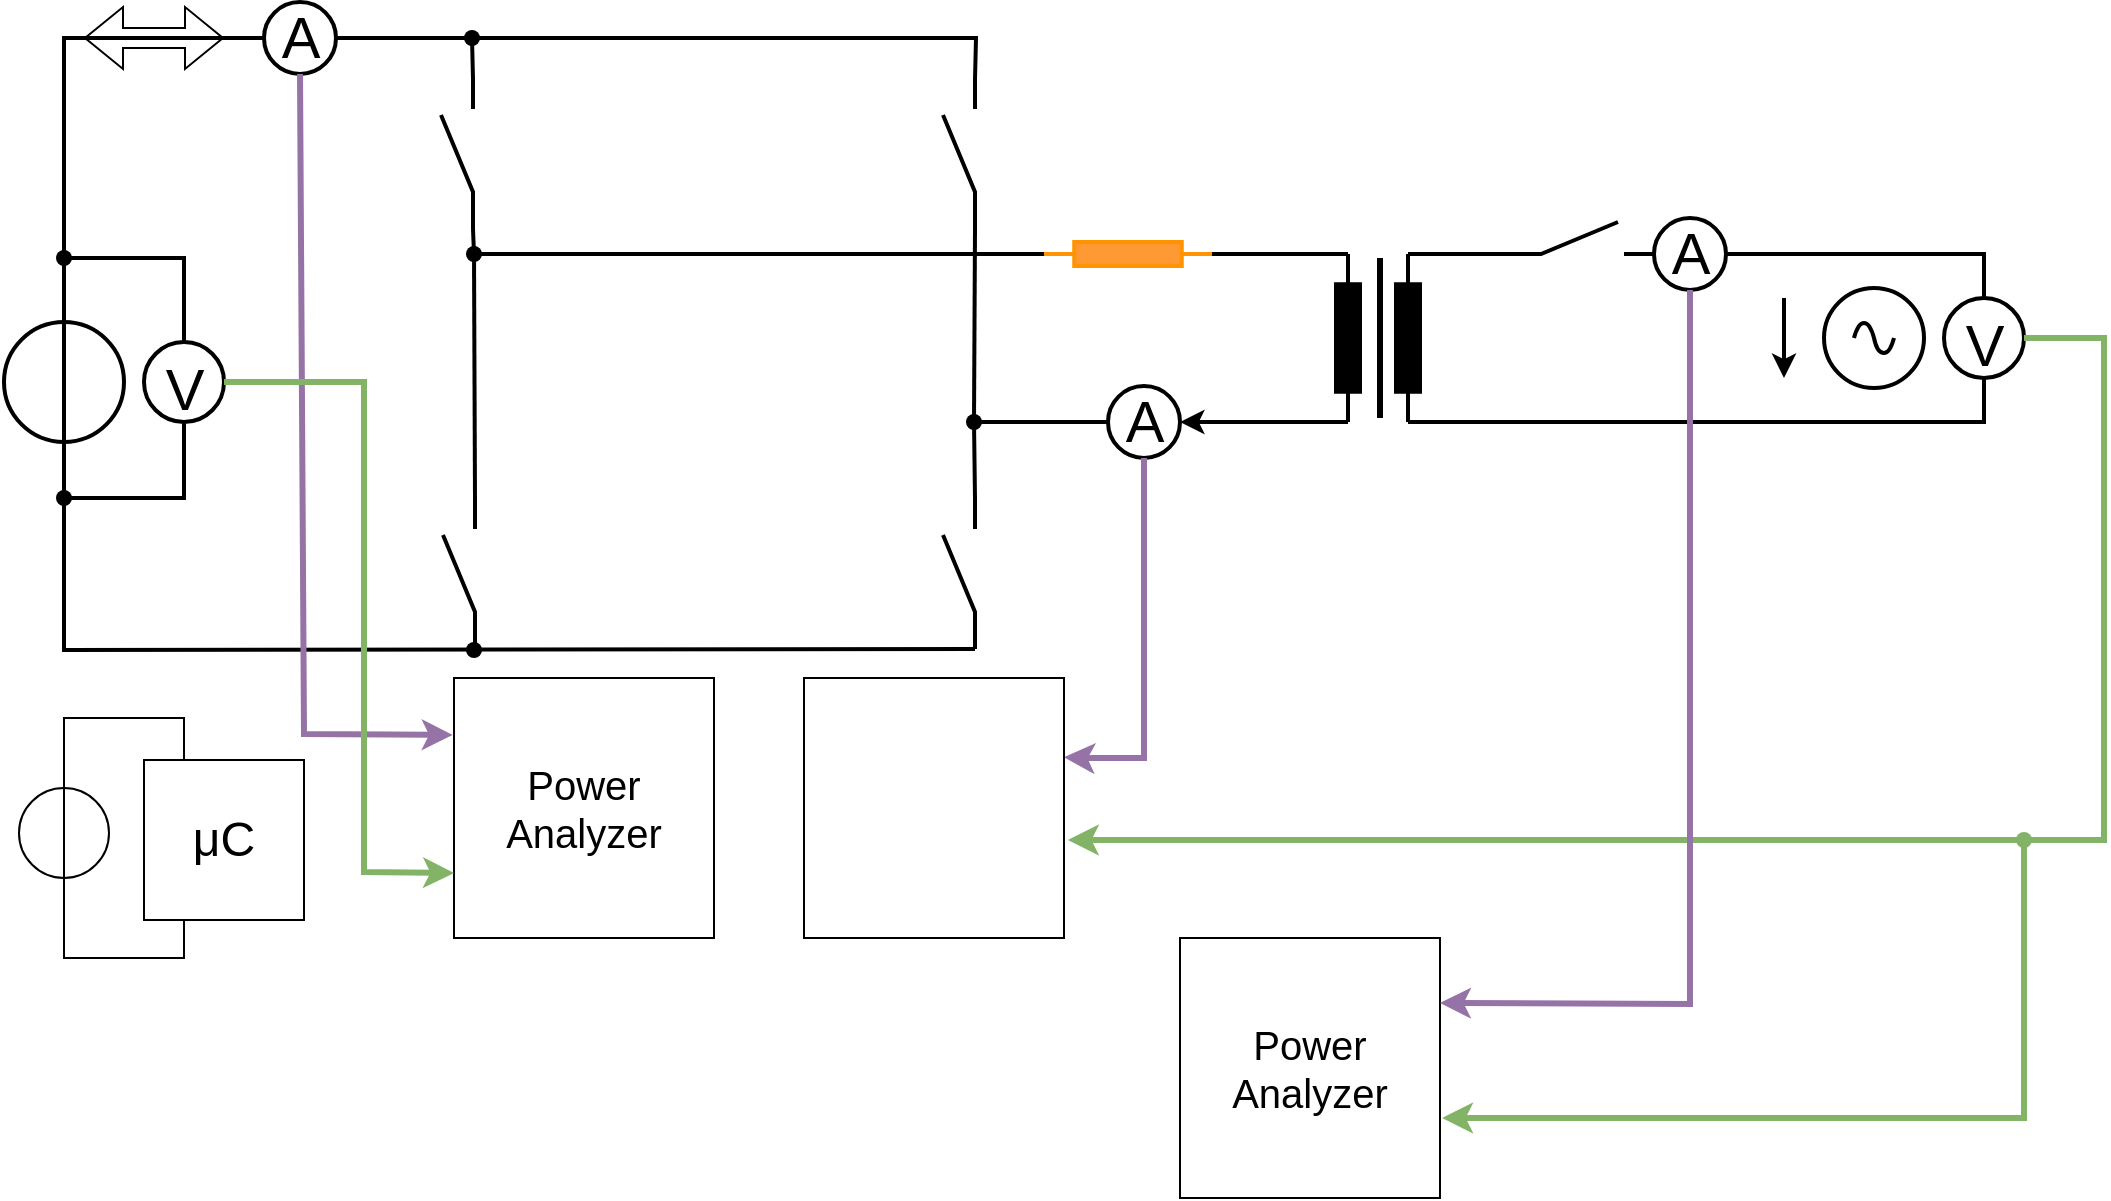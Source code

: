 <mxfile version="24.2.8" type="github">
  <diagram name="Seite-1" id="D1guESdu55M4Z_2RT6Xn">
    <mxGraphModel dx="658" dy="387" grid="1" gridSize="10" guides="1" tooltips="1" connect="1" arrows="1" fold="1" page="1" pageScale="1" pageWidth="827" pageHeight="1169" math="0" shadow="0">
      <root>
        <mxCell id="0" />
        <mxCell id="1" parent="0" />
        <mxCell id="QzzNr8eJHusk6BlpongY-1" value="" style="endArrow=none;html=1;rounded=0;entryX=0;entryY=0.5;entryDx=0;entryDy=0;entryPerimeter=0;exitX=0;exitY=0.5;exitDx=0;exitDy=0;exitPerimeter=0;strokeWidth=2;" edge="1" parent="1" source="QzzNr8eJHusk6BlpongY-33">
          <mxGeometry width="50" height="50" relative="1" as="geometry">
            <mxPoint x="742" y="158" as="sourcePoint" />
            <mxPoint x="782.5" y="158" as="targetPoint" />
          </mxGeometry>
        </mxCell>
        <mxCell id="QzzNr8eJHusk6BlpongY-2" value="" style="pointerEvents=1;verticalLabelPosition=bottom;shadow=0;dashed=0;align=center;html=1;verticalAlign=top;shape=mxgraph.electrical.signal_sources.source;aspect=fixed;points=[[0.5,0,0],[1,0.5,0],[0.5,1,0],[0,0.5,0]];elSignalType=ac;strokeWidth=2;" vertex="1" parent="1">
          <mxGeometry x="940" y="175" width="50" height="50" as="geometry" />
        </mxCell>
        <mxCell id="QzzNr8eJHusk6BlpongY-3" value="" style="pointerEvents=1;verticalLabelPosition=bottom;shadow=0;dashed=0;align=center;html=1;verticalAlign=top;shape=mxgraph.electrical.electro-mechanical.make_contact;rotation=-90;strokeWidth=2;" vertex="1" parent="1">
          <mxGeometry x="219" y="100" width="75" height="16" as="geometry" />
        </mxCell>
        <mxCell id="QzzNr8eJHusk6BlpongY-4" value="" style="pointerEvents=1;verticalLabelPosition=bottom;shadow=0;dashed=0;align=center;html=1;verticalAlign=top;shape=mxgraph.electrical.electro-mechanical.make_contact;rotation=-90;strokeWidth=2;" vertex="1" parent="1">
          <mxGeometry x="470" y="100" width="75" height="16" as="geometry" />
        </mxCell>
        <mxCell id="QzzNr8eJHusk6BlpongY-5" value="" style="pointerEvents=1;verticalLabelPosition=bottom;shadow=0;dashed=0;align=center;html=1;verticalAlign=top;shape=mxgraph.electrical.electro-mechanical.make_contact;rotation=-90;strokeWidth=2;" vertex="1" parent="1">
          <mxGeometry x="220" y="310" width="75" height="16" as="geometry" />
        </mxCell>
        <mxCell id="QzzNr8eJHusk6BlpongY-6" value="" style="pointerEvents=1;verticalLabelPosition=bottom;shadow=0;dashed=0;align=center;html=1;verticalAlign=top;shape=mxgraph.electrical.electro-mechanical.make_contact;rotation=-90;strokeWidth=2;" vertex="1" parent="1">
          <mxGeometry x="470" y="310" width="75" height="16" as="geometry" />
        </mxCell>
        <mxCell id="QzzNr8eJHusk6BlpongY-7" value="&lt;p style=&quot;line-height: 70%;&quot;&gt;&lt;font style=&quot;font-size: 29px;&quot;&gt;V&lt;/font&gt;&lt;/p&gt;" style="verticalLabelPosition=middle;shadow=0;dashed=0;align=center;html=1;verticalAlign=middle;strokeWidth=2;shape=ellipse;aspect=fixed;fontSize=50;" vertex="1" parent="1">
          <mxGeometry x="1000" y="180" width="40" height="40" as="geometry" />
        </mxCell>
        <mxCell id="QzzNr8eJHusk6BlpongY-8" value="A" style="verticalLabelPosition=middle;shadow=0;dashed=0;align=center;html=1;verticalAlign=middle;strokeWidth=2;shape=ellipse;aspect=fixed;fontSize=29;" vertex="1" parent="1">
          <mxGeometry x="582" y="224" width="36" height="36" as="geometry" />
        </mxCell>
        <mxCell id="QzzNr8eJHusk6BlpongY-9" value="" style="endArrow=classic;html=1;rounded=0;entryX=1;entryY=0.5;entryDx=0;entryDy=0;exitX=1;exitY=0.5;exitDx=0;exitDy=0;exitPerimeter=0;strokeWidth=2;" edge="1" parent="1" source="QzzNr8eJHusk6BlpongY-35" target="QzzNr8eJHusk6BlpongY-8">
          <mxGeometry width="50" height="50" relative="1" as="geometry">
            <mxPoint x="662" y="242" as="sourcePoint" />
            <mxPoint x="520" y="260" as="targetPoint" />
          </mxGeometry>
        </mxCell>
        <mxCell id="QzzNr8eJHusk6BlpongY-10" value="" style="endArrow=none;html=1;rounded=0;entryX=0;entryY=0.5;entryDx=0;entryDy=0;entryPerimeter=0;exitX=0;exitY=0.5;exitDx=0;exitDy=0;exitPerimeter=0;strokeWidth=2;" edge="1" parent="1" source="QzzNr8eJHusk6BlpongY-35" target="QzzNr8eJHusk6BlpongY-36">
          <mxGeometry width="50" height="50" relative="1" as="geometry">
            <mxPoint x="662" y="158" as="sourcePoint" />
            <mxPoint x="640" y="158" as="targetPoint" />
          </mxGeometry>
        </mxCell>
        <mxCell id="QzzNr8eJHusk6BlpongY-11" value="" style="shape=waypoint;sketch=0;fillStyle=solid;size=6;pointerEvents=1;points=[];fillColor=none;resizable=0;rotatable=0;perimeter=centerPerimeter;snapToPoint=1;strokeWidth=2;" vertex="1" parent="1">
          <mxGeometry x="255" y="148" width="20" height="20" as="geometry" />
        </mxCell>
        <mxCell id="QzzNr8eJHusk6BlpongY-12" value="" style="endArrow=none;html=1;rounded=0;entryX=1;entryY=0.5;entryDx=0;entryDy=0;entryPerimeter=0;exitX=0.4;exitY=0.75;exitDx=0;exitDy=0;exitPerimeter=0;strokeWidth=2;" edge="1" parent="1" source="QzzNr8eJHusk6BlpongY-11" target="QzzNr8eJHusk6BlpongY-36">
          <mxGeometry width="50" height="50" relative="1" as="geometry">
            <mxPoint x="440" y="310" as="sourcePoint" />
            <mxPoint x="540" y="158" as="targetPoint" />
          </mxGeometry>
        </mxCell>
        <mxCell id="QzzNr8eJHusk6BlpongY-13" value="" style="endArrow=none;html=1;rounded=0;entryX=0.65;entryY=0.85;entryDx=0;entryDy=0;entryPerimeter=0;exitX=0;exitY=1;exitDx=0;exitDy=0;exitPerimeter=0;strokeWidth=2;" edge="1" parent="1" source="QzzNr8eJHusk6BlpongY-3" target="QzzNr8eJHusk6BlpongY-11">
          <mxGeometry width="50" height="50" relative="1" as="geometry">
            <mxPoint x="440" y="310" as="sourcePoint" />
            <mxPoint x="490" y="260" as="targetPoint" />
          </mxGeometry>
        </mxCell>
        <mxCell id="QzzNr8eJHusk6BlpongY-14" value="" style="endArrow=none;html=1;rounded=0;exitX=1;exitY=1;exitDx=0;exitDy=0;exitPerimeter=0;strokeWidth=2;" edge="1" parent="1" source="QzzNr8eJHusk6BlpongY-5">
          <mxGeometry width="50" height="50" relative="1" as="geometry">
            <mxPoint x="440" y="310" as="sourcePoint" />
            <mxPoint x="265" y="158" as="targetPoint" />
          </mxGeometry>
        </mxCell>
        <mxCell id="QzzNr8eJHusk6BlpongY-15" value="" style="shape=waypoint;sketch=0;fillStyle=solid;size=6;pointerEvents=1;points=[];fillColor=none;resizable=0;rotatable=0;perimeter=centerPerimeter;snapToPoint=1;strokeWidth=2;" vertex="1" parent="1">
          <mxGeometry x="505" y="232" width="20" height="20" as="geometry" />
        </mxCell>
        <mxCell id="QzzNr8eJHusk6BlpongY-16" value="" style="endArrow=none;html=1;rounded=0;entryX=0;entryY=0.5;entryDx=0;entryDy=0;exitX=0.5;exitY=0.65;exitDx=0;exitDy=0;exitPerimeter=0;strokeWidth=2;" edge="1" parent="1" source="QzzNr8eJHusk6BlpongY-15" target="QzzNr8eJHusk6BlpongY-8">
          <mxGeometry width="50" height="50" relative="1" as="geometry">
            <mxPoint x="440" y="310" as="sourcePoint" />
            <mxPoint x="490" y="260" as="targetPoint" />
          </mxGeometry>
        </mxCell>
        <mxCell id="QzzNr8eJHusk6BlpongY-17" value="" style="endArrow=none;html=1;rounded=0;entryX=1;entryY=1;entryDx=0;entryDy=0;entryPerimeter=0;exitX=0.45;exitY=0.35;exitDx=0;exitDy=0;exitPerimeter=0;strokeWidth=2;" edge="1" parent="1" source="QzzNr8eJHusk6BlpongY-15" target="QzzNr8eJHusk6BlpongY-6">
          <mxGeometry width="50" height="50" relative="1" as="geometry">
            <mxPoint x="440" y="310" as="sourcePoint" />
            <mxPoint x="490" y="260" as="targetPoint" />
          </mxGeometry>
        </mxCell>
        <mxCell id="QzzNr8eJHusk6BlpongY-18" value="" style="endArrow=none;html=1;rounded=0;entryX=0;entryY=1;entryDx=0;entryDy=0;entryPerimeter=0;exitX=0.45;exitY=0.3;exitDx=0;exitDy=0;exitPerimeter=0;strokeWidth=2;" edge="1" parent="1" source="QzzNr8eJHusk6BlpongY-15" target="QzzNr8eJHusk6BlpongY-4">
          <mxGeometry width="50" height="50" relative="1" as="geometry">
            <mxPoint x="440" y="310" as="sourcePoint" />
            <mxPoint x="490" y="260" as="targetPoint" />
          </mxGeometry>
        </mxCell>
        <mxCell id="QzzNr8eJHusk6BlpongY-19" value="" style="endArrow=classic;html=1;rounded=0;strokeWidth=2;" edge="1" parent="1">
          <mxGeometry width="50" height="50" relative="1" as="geometry">
            <mxPoint x="920" y="180" as="sourcePoint" />
            <mxPoint x="920" y="220" as="targetPoint" />
          </mxGeometry>
        </mxCell>
        <mxCell id="QzzNr8eJHusk6BlpongY-20" value="" style="endArrow=classic;html=1;rounded=0;exitX=0.5;exitY=1;exitDx=0;exitDy=0;fillColor=#e1d5e7;strokeColor=#9673a6;strokeWidth=3;entryX=1;entryY=0.305;entryDx=0;entryDy=0;entryPerimeter=0;" edge="1" parent="1" source="QzzNr8eJHusk6BlpongY-8" target="QzzNr8eJHusk6BlpongY-28">
          <mxGeometry width="50" height="50" relative="1" as="geometry">
            <mxPoint x="440" y="480" as="sourcePoint" />
            <mxPoint x="550" y="410" as="targetPoint" />
            <Array as="points">
              <mxPoint x="600" y="290" />
              <mxPoint x="600" y="410" />
              <mxPoint x="568" y="410" />
            </Array>
          </mxGeometry>
        </mxCell>
        <mxCell id="QzzNr8eJHusk6BlpongY-21" value="" style="endArrow=classic;html=1;rounded=0;exitDx=0;exitDy=0;fillColor=#d5e8d4;strokeColor=#82b366;strokeWidth=3;entryX=1.015;entryY=0.623;entryDx=0;entryDy=0;entryPerimeter=0;" edge="1" parent="1" source="QzzNr8eJHusk6BlpongY-72" target="QzzNr8eJHusk6BlpongY-28">
          <mxGeometry width="50" height="50" relative="1" as="geometry">
            <mxPoint x="440" y="480" as="sourcePoint" />
            <mxPoint x="530" y="450" as="targetPoint" />
            <Array as="points" />
          </mxGeometry>
        </mxCell>
        <mxCell id="QzzNr8eJHusk6BlpongY-22" value="" style="pointerEvents=1;verticalLabelPosition=bottom;shadow=0;dashed=0;align=center;html=1;verticalAlign=top;shape=mxgraph.electrical.signal_sources.source;aspect=fixed;points=[[0.5,0,0],[1,0.5,0],[0.5,1,0],[0,0.5,0]];elSignalType=ideal;rotation=90;strokeWidth=2;" vertex="1" parent="1">
          <mxGeometry x="30" y="192" width="60" height="60" as="geometry" />
        </mxCell>
        <mxCell id="QzzNr8eJHusk6BlpongY-23" value="" style="endArrow=none;html=1;rounded=0;exitX=1;exitY=0.5;exitDx=0;exitDy=0;exitPerimeter=0;entryX=0;entryY=1;entryDx=0;entryDy=0;entryPerimeter=0;strokeWidth=2;" edge="1" parent="1" source="QzzNr8eJHusk6BlpongY-22" target="QzzNr8eJHusk6BlpongY-6">
          <mxGeometry width="50" height="50" relative="1" as="geometry">
            <mxPoint x="390" y="340" as="sourcePoint" />
            <mxPoint x="440" y="290" as="targetPoint" />
            <Array as="points">
              <mxPoint x="60" y="356" />
            </Array>
          </mxGeometry>
        </mxCell>
        <mxCell id="QzzNr8eJHusk6BlpongY-27" value="" style="endArrow=none;html=1;rounded=0;entryX=1;entryY=0.5;entryDx=0;entryDy=0;entryPerimeter=0;exitX=1;exitY=0.5;exitDx=0;exitDy=0;exitPerimeter=0;strokeWidth=2;" edge="1" parent="1" source="QzzNr8eJHusk6BlpongY-33">
          <mxGeometry width="50" height="50" relative="1" as="geometry">
            <mxPoint x="742" y="242" as="sourcePoint" />
            <mxPoint x="782.5" y="242" as="targetPoint" />
            <Array as="points" />
          </mxGeometry>
        </mxCell>
        <mxCell id="QzzNr8eJHusk6BlpongY-28" value="" style="whiteSpace=wrap;html=1;aspect=fixed;align=left;" vertex="1" parent="1">
          <mxGeometry x="430" y="370" width="130" height="130" as="geometry" />
        </mxCell>
        <mxCell id="QzzNr8eJHusk6BlpongY-30" value="" style="endArrow=none;html=1;rounded=0;exitDx=0;exitDy=0;exitPerimeter=0;strokeWidth=2;entryX=0;entryY=0.5;entryDx=0;entryDy=0;" edge="1" parent="1" source="QzzNr8eJHusk6BlpongY-60" target="QzzNr8eJHusk6BlpongY-46">
          <mxGeometry width="50" height="50" relative="1" as="geometry">
            <mxPoint x="190" y="180" as="sourcePoint" />
            <mxPoint x="150" y="50" as="targetPoint" />
            <Array as="points">
              <mxPoint x="60" y="50" />
            </Array>
          </mxGeometry>
        </mxCell>
        <mxCell id="QzzNr8eJHusk6BlpongY-31" value="" style="endArrow=none;html=1;rounded=0;entryX=1;entryY=1;entryDx=0;entryDy=0;entryPerimeter=0;exitDx=0;exitDy=0;strokeWidth=2;" edge="1" parent="1" source="QzzNr8eJHusk6BlpongY-53" target="QzzNr8eJHusk6BlpongY-4">
          <mxGeometry width="50" height="50" relative="1" as="geometry">
            <mxPoint x="200" y="50" as="sourcePoint" />
            <mxPoint x="240" y="130" as="targetPoint" />
            <Array as="points">
              <mxPoint x="516" y="50" />
            </Array>
          </mxGeometry>
        </mxCell>
        <mxCell id="QzzNr8eJHusk6BlpongY-32" value="" style="endArrow=none;html=1;rounded=0;entryX=1;entryY=1;entryDx=0;entryDy=0;entryPerimeter=0;strokeWidth=2;" edge="1" parent="1" target="QzzNr8eJHusk6BlpongY-3">
          <mxGeometry width="50" height="50" relative="1" as="geometry">
            <mxPoint x="264" y="50" as="sourcePoint" />
            <mxPoint x="240" y="150" as="targetPoint" />
          </mxGeometry>
        </mxCell>
        <mxCell id="QzzNr8eJHusk6BlpongY-33" value="" style="pointerEvents=1;verticalLabelPosition=bottom;shadow=0;dashed=0;align=center;html=1;verticalAlign=top;shape=mxgraph.electrical.resistors.resistor_1;rotation=90;strokeWidth=2;fillColor=#000000;" vertex="1" parent="1">
          <mxGeometry x="690" y="194" width="84" height="12" as="geometry" />
        </mxCell>
        <mxCell id="QzzNr8eJHusk6BlpongY-34" value="" style="endArrow=none;html=1;rounded=0;strokeWidth=3;" edge="1" parent="1">
          <mxGeometry width="50" height="50" relative="1" as="geometry">
            <mxPoint x="718" y="240" as="sourcePoint" />
            <mxPoint x="718" y="160" as="targetPoint" />
          </mxGeometry>
        </mxCell>
        <mxCell id="QzzNr8eJHusk6BlpongY-35" value="" style="pointerEvents=1;verticalLabelPosition=bottom;shadow=0;dashed=0;align=center;html=1;verticalAlign=top;shape=mxgraph.electrical.resistors.resistor_1;rotation=90;strokeWidth=2;fillColor=#000000;" vertex="1" parent="1">
          <mxGeometry x="660" y="194" width="84" height="12" as="geometry" />
        </mxCell>
        <mxCell id="QzzNr8eJHusk6BlpongY-36" value="" style="pointerEvents=1;verticalLabelPosition=bottom;shadow=0;dashed=0;align=center;html=1;verticalAlign=top;shape=mxgraph.electrical.resistors.resistor_1;rotation=-180;strokeWidth=2;fillColor=#FF9933;strokeColor=#ff9300;" vertex="1" parent="1">
          <mxGeometry x="550" y="152" width="84" height="12" as="geometry" />
        </mxCell>
        <mxCell id="QzzNr8eJHusk6BlpongY-41" value="&lt;font style=&quot;font-size: 24px;&quot;&gt;μC&lt;/font&gt;" style="whiteSpace=wrap;html=1;aspect=fixed;" vertex="1" parent="1">
          <mxGeometry x="100" y="411" width="80" height="80" as="geometry" />
        </mxCell>
        <mxCell id="QzzNr8eJHusk6BlpongY-42" value="" style="pointerEvents=1;verticalLabelPosition=bottom;shadow=0;dashed=0;align=center;html=1;verticalAlign=top;shape=mxgraph.electrical.signal_sources.source;aspect=fixed;points=[[0.5,0,0],[1,0.5,0],[0.5,1,0],[0,0.5,0]];elSignalType=ideal;rotation=90;strokeWidth=1;" vertex="1" parent="1">
          <mxGeometry x="37.5" y="425" width="45" height="45" as="geometry" />
        </mxCell>
        <mxCell id="QzzNr8eJHusk6BlpongY-43" value="" style="endArrow=none;html=1;rounded=0;entryX=0.25;entryY=0;entryDx=0;entryDy=0;exitX=0;exitY=0.5;exitDx=0;exitDy=0;exitPerimeter=0;" edge="1" parent="1" source="QzzNr8eJHusk6BlpongY-42" target="QzzNr8eJHusk6BlpongY-41">
          <mxGeometry width="50" height="50" relative="1" as="geometry">
            <mxPoint x="250" y="460" as="sourcePoint" />
            <mxPoint x="300" y="410" as="targetPoint" />
            <Array as="points">
              <mxPoint x="60" y="390" />
              <mxPoint x="120" y="390" />
            </Array>
          </mxGeometry>
        </mxCell>
        <mxCell id="QzzNr8eJHusk6BlpongY-44" value="" style="endArrow=none;html=1;rounded=0;entryX=0.25;entryY=1;entryDx=0;entryDy=0;exitX=1;exitY=0.5;exitDx=0;exitDy=0;exitPerimeter=0;" edge="1" parent="1" source="QzzNr8eJHusk6BlpongY-42" target="QzzNr8eJHusk6BlpongY-41">
          <mxGeometry width="50" height="50" relative="1" as="geometry">
            <mxPoint x="250" y="460" as="sourcePoint" />
            <mxPoint x="300" y="410" as="targetPoint" />
            <Array as="points">
              <mxPoint x="60" y="510" />
              <mxPoint x="120" y="510" />
            </Array>
          </mxGeometry>
        </mxCell>
        <mxCell id="QzzNr8eJHusk6BlpongY-45" value="" style="shape=flexArrow;endArrow=classic;startArrow=classic;html=1;rounded=0;" edge="1" parent="1">
          <mxGeometry width="100" height="100" relative="1" as="geometry">
            <mxPoint x="70" y="50" as="sourcePoint" />
            <mxPoint x="140" y="50" as="targetPoint" />
          </mxGeometry>
        </mxCell>
        <mxCell id="QzzNr8eJHusk6BlpongY-46" value="A" style="verticalLabelPosition=middle;shadow=0;dashed=0;align=center;html=1;verticalAlign=middle;strokeWidth=2;shape=ellipse;aspect=fixed;fontSize=29;" vertex="1" parent="1">
          <mxGeometry x="160" y="32" width="36" height="36" as="geometry" />
        </mxCell>
        <mxCell id="QzzNr8eJHusk6BlpongY-48" value="" style="pointerEvents=1;verticalLabelPosition=bottom;shadow=0;dashed=0;align=center;html=1;verticalAlign=top;shape=mxgraph.electrical.electro-mechanical.make_contact;strokeWidth=2;" vertex="1" parent="1">
          <mxGeometry x="780" y="142" width="75" height="16" as="geometry" />
        </mxCell>
        <mxCell id="QzzNr8eJHusk6BlpongY-54" value="" style="endArrow=none;html=1;rounded=0;entryDx=0;entryDy=0;entryPerimeter=0;exitX=1;exitY=0.5;exitDx=0;exitDy=0;strokeWidth=2;" edge="1" parent="1" source="QzzNr8eJHusk6BlpongY-46" target="QzzNr8eJHusk6BlpongY-53">
          <mxGeometry width="50" height="50" relative="1" as="geometry">
            <mxPoint x="196" y="50" as="sourcePoint" />
            <mxPoint x="516" y="71" as="targetPoint" />
            <Array as="points" />
          </mxGeometry>
        </mxCell>
        <mxCell id="QzzNr8eJHusk6BlpongY-53" value="" style="shape=waypoint;sketch=0;fillStyle=solid;size=6;pointerEvents=1;points=[];fillColor=none;resizable=0;rotatable=0;perimeter=centerPerimeter;snapToPoint=1;strokeWidth=2;" vertex="1" parent="1">
          <mxGeometry x="254" y="40" width="20" height="20" as="geometry" />
        </mxCell>
        <mxCell id="QzzNr8eJHusk6BlpongY-55" value="" style="shape=waypoint;sketch=0;fillStyle=solid;size=6;pointerEvents=1;points=[];fillColor=none;resizable=0;rotatable=0;perimeter=centerPerimeter;snapToPoint=1;strokeWidth=2;" vertex="1" parent="1">
          <mxGeometry x="255" y="346" width="20" height="20" as="geometry" />
        </mxCell>
        <mxCell id="QzzNr8eJHusk6BlpongY-57" value="&lt;p style=&quot;line-height: 70%;&quot;&gt;&lt;font style=&quot;font-size: 29px;&quot;&gt;V&lt;/font&gt;&lt;/p&gt;" style="verticalLabelPosition=middle;shadow=0;dashed=0;align=center;html=1;verticalAlign=middle;strokeWidth=2;shape=ellipse;aspect=fixed;fontSize=50;" vertex="1" parent="1">
          <mxGeometry x="100" y="202" width="40" height="40" as="geometry" />
        </mxCell>
        <mxCell id="QzzNr8eJHusk6BlpongY-58" value="" style="endArrow=none;html=1;rounded=0;strokeWidth=2;entryX=0.5;entryY=1;entryDx=0;entryDy=0;" edge="1" parent="1" source="QzzNr8eJHusk6BlpongY-62" target="QzzNr8eJHusk6BlpongY-57">
          <mxGeometry width="50" height="50" relative="1" as="geometry">
            <mxPoint x="60" y="280" as="sourcePoint" />
            <mxPoint x="300" y="290" as="targetPoint" />
            <Array as="points">
              <mxPoint x="120" y="280" />
            </Array>
          </mxGeometry>
        </mxCell>
        <mxCell id="QzzNr8eJHusk6BlpongY-59" value="" style="endArrow=none;html=1;rounded=0;strokeWidth=2;entryX=0.5;entryY=0;entryDx=0;entryDy=0;" edge="1" parent="1" target="QzzNr8eJHusk6BlpongY-57">
          <mxGeometry width="50" height="50" relative="1" as="geometry">
            <mxPoint x="60" y="160" as="sourcePoint" />
            <mxPoint x="310" y="300" as="targetPoint" />
            <Array as="points">
              <mxPoint x="120" y="160" />
            </Array>
          </mxGeometry>
        </mxCell>
        <mxCell id="QzzNr8eJHusk6BlpongY-61" value="" style="endArrow=none;html=1;rounded=0;exitX=0;exitY=0.5;exitDx=0;exitDy=0;exitPerimeter=0;strokeWidth=2;entryDx=0;entryDy=0;" edge="1" parent="1" source="QzzNr8eJHusk6BlpongY-22" target="QzzNr8eJHusk6BlpongY-60">
          <mxGeometry width="50" height="50" relative="1" as="geometry">
            <mxPoint x="60" y="192" as="sourcePoint" />
            <mxPoint x="160" y="50" as="targetPoint" />
            <Array as="points" />
          </mxGeometry>
        </mxCell>
        <mxCell id="QzzNr8eJHusk6BlpongY-60" value="" style="shape=waypoint;sketch=0;fillStyle=solid;size=6;pointerEvents=1;points=[];fillColor=none;resizable=0;rotatable=0;perimeter=centerPerimeter;snapToPoint=1;strokeWidth=2;" vertex="1" parent="1">
          <mxGeometry x="50" y="150" width="20" height="20" as="geometry" />
        </mxCell>
        <mxCell id="QzzNr8eJHusk6BlpongY-63" value="" style="endArrow=none;html=1;rounded=0;strokeWidth=2;entryDx=0;entryDy=0;" edge="1" parent="1" target="QzzNr8eJHusk6BlpongY-62">
          <mxGeometry width="50" height="50" relative="1" as="geometry">
            <mxPoint x="60" y="280" as="sourcePoint" />
            <mxPoint x="120" y="242" as="targetPoint" />
            <Array as="points" />
          </mxGeometry>
        </mxCell>
        <mxCell id="QzzNr8eJHusk6BlpongY-62" value="" style="shape=waypoint;sketch=0;fillStyle=solid;size=6;pointerEvents=1;points=[];fillColor=none;resizable=0;rotatable=0;perimeter=centerPerimeter;snapToPoint=1;strokeWidth=2;" vertex="1" parent="1">
          <mxGeometry x="50" y="270" width="20" height="20" as="geometry" />
        </mxCell>
        <mxCell id="QzzNr8eJHusk6BlpongY-64" value="&lt;span style=&quot;font-size: 20px;&quot;&gt;Power Analyzer&lt;/span&gt;&lt;span style=&quot;caret-color: rgba(0, 0, 0, 0); color: rgba(0, 0, 0, 0); font-family: monospace; font-size: 0px; text-align: start; white-space: nowrap;&quot;&gt;%3CmxGraphModel%3E%3Croot%3E%3CmxCell%20id%3D%220%22%2F%3E%3CmxCell%20id%3D%221%22%20parent%3D%220%22%2F%3E%3CmxCell%20id%3D%222%22%20value%3D%22%26lt%3Bfont%20style%3D%26quot%3Bfont-size%3A%2020px%3B%26quot%3B%26gt%3BOsziloscope%26lt%3B%2Ffont%26gt%3B%22%20style%3D%22whiteSpace%3Dwrap%3Bhtml%3D1%3Baspect%3Dfixed%3B%22%20vertex%3D%221%22%20parent%3D%221%22%3E%3CmxGeometry%20x%3D%22430%22%20y%3D%22370%22%20width%3D%22130%22%20height%3D%22130%22%20as%3D%22geometry%22%2F%3E%3C%2FmxCell%3E%3C%2Froot%3E%3C%2FmxGraphModel%3E&lt;/span&gt;" style="whiteSpace=wrap;html=1;aspect=fixed;" vertex="1" parent="1">
          <mxGeometry x="255" y="370" width="130" height="130" as="geometry" />
        </mxCell>
        <mxCell id="QzzNr8eJHusk6BlpongY-65" value="&lt;span style=&quot;font-size: 20px;&quot;&gt;Power Analyzer&lt;/span&gt;&lt;span style=&quot;caret-color: rgba(0, 0, 0, 0); color: rgba(0, 0, 0, 0); font-family: monospace; font-size: 0px; text-align: start; white-space: nowrap;&quot;&gt;%3CmxGraphModel%3E%3Croot%3E%3CmxCell%20id%3D%220%22%2F%3E%3CmxCell%20id%3D%221%22%20parent%3D%220%22%2F%3E%3CmxCell%20id%3D%222%22%20value%3D%22%26lt%3Bfont%20style%3D%26quot%3Bfont-size%3A%2020px%3B%26quot%3B%26gt%3BOsziloscope%26lt%3B%2Ffont%26gt%3B%22%20style%3D%22whiteSpace%3Dwrap%3Bhtml%3D1%3Baspect%3Dfixed%3B%22%20vertex%3D%221%22%20parent%3D%221%22%3E%3CmxGeometry%20x%3D%22430%22%20y%3D%22370%22%20width%3D%22130%22%20height%3D%22130%22%20as%3D%22geometry%22%2F%3E%3C%2FmxCell%3E%3C%2Froot%3E%3C%2FmxGraphModel%3E&lt;/span&gt;" style="whiteSpace=wrap;html=1;aspect=fixed;" vertex="1" parent="1">
          <mxGeometry x="618" y="500" width="130" height="130" as="geometry" />
        </mxCell>
        <mxCell id="QzzNr8eJHusk6BlpongY-66" value="A" style="verticalLabelPosition=middle;shadow=0;dashed=0;align=center;html=1;verticalAlign=middle;strokeWidth=2;shape=ellipse;aspect=fixed;fontSize=29;" vertex="1" parent="1">
          <mxGeometry x="855" y="140" width="36" height="36" as="geometry" />
        </mxCell>
        <mxCell id="QzzNr8eJHusk6BlpongY-67" value="" style="endArrow=none;html=1;rounded=0;entryX=0.5;entryY=0;entryDx=0;entryDy=0;exitX=1;exitY=0.5;exitDx=0;exitDy=0;strokeWidth=2;" edge="1" parent="1" source="QzzNr8eJHusk6BlpongY-66" target="QzzNr8eJHusk6BlpongY-7">
          <mxGeometry width="50" height="50" relative="1" as="geometry">
            <mxPoint x="920" y="159.5" as="sourcePoint" />
            <mxPoint x="1205" y="159.5" as="targetPoint" />
            <Array as="points">
              <mxPoint x="1020" y="158" />
            </Array>
          </mxGeometry>
        </mxCell>
        <mxCell id="QzzNr8eJHusk6BlpongY-68" value="" style="endArrow=none;html=1;rounded=0;entryX=0.5;entryY=1;entryDx=0;entryDy=0;exitX=1;exitY=0.5;exitDx=0;exitDy=0;strokeWidth=2;" edge="1" parent="1" target="QzzNr8eJHusk6BlpongY-7">
          <mxGeometry width="50" height="50" relative="1" as="geometry">
            <mxPoint x="780" y="242" as="sourcePoint" />
            <mxPoint x="909" y="264" as="targetPoint" />
            <Array as="points">
              <mxPoint x="1020" y="242" />
            </Array>
          </mxGeometry>
        </mxCell>
        <mxCell id="QzzNr8eJHusk6BlpongY-70" value="" style="endArrow=classic;html=1;rounded=0;exitX=0.5;exitY=1;exitDx=0;exitDy=0;fillColor=#e1d5e7;strokeColor=#9673a6;strokeWidth=3;entryX=1;entryY=0.25;entryDx=0;entryDy=0;" edge="1" parent="1" source="QzzNr8eJHusk6BlpongY-66" target="QzzNr8eJHusk6BlpongY-65">
          <mxGeometry width="50" height="50" relative="1" as="geometry">
            <mxPoint x="910" y="232" as="sourcePoint" />
            <mxPoint x="870" y="382" as="targetPoint" />
            <Array as="points">
              <mxPoint x="873" y="390" />
              <mxPoint x="873" y="533" />
            </Array>
          </mxGeometry>
        </mxCell>
        <mxCell id="QzzNr8eJHusk6BlpongY-71" value="" style="endArrow=classic;html=1;rounded=0;fillColor=#d5e8d4;strokeColor=#82b366;strokeWidth=3;entryX=1.008;entryY=0.692;entryDx=0;entryDy=0;entryPerimeter=0;" edge="1" parent="1" target="QzzNr8eJHusk6BlpongY-65">
          <mxGeometry width="50" height="50" relative="1" as="geometry">
            <mxPoint x="1040" y="450" as="sourcePoint" />
            <mxPoint x="700" y="591" as="targetPoint" />
            <Array as="points">
              <mxPoint x="1040" y="470" />
              <mxPoint x="1040" y="590" />
            </Array>
          </mxGeometry>
        </mxCell>
        <mxCell id="QzzNr8eJHusk6BlpongY-73" value="" style="endArrow=none;html=1;rounded=0;exitX=1;exitY=0.5;exitDx=0;exitDy=0;fillColor=#d5e8d4;strokeColor=#82b366;strokeWidth=3;entryDx=0;entryDy=0;entryPerimeter=0;endFill=0;" edge="1" parent="1" source="QzzNr8eJHusk6BlpongY-7" target="QzzNr8eJHusk6BlpongY-72">
          <mxGeometry width="50" height="50" relative="1" as="geometry">
            <mxPoint x="1040" y="200" as="sourcePoint" />
            <mxPoint x="562" y="451" as="targetPoint" />
            <Array as="points">
              <mxPoint x="1080" y="200" />
              <mxPoint x="1080" y="451" />
            </Array>
          </mxGeometry>
        </mxCell>
        <mxCell id="QzzNr8eJHusk6BlpongY-72" value="" style="shape=waypoint;sketch=0;fillStyle=solid;size=6;pointerEvents=1;points=[];fillColor=#d5e8d4;resizable=0;rotatable=0;perimeter=centerPerimeter;snapToPoint=1;strokeColor=#82b366;strokeWidth=2;" vertex="1" parent="1">
          <mxGeometry x="1030" y="441" width="20" height="20" as="geometry" />
        </mxCell>
        <mxCell id="QzzNr8eJHusk6BlpongY-76" value="" style="endArrow=classic;html=1;rounded=0;exitX=0.5;exitY=1;exitDx=0;exitDy=0;strokeWidth=3;fillColor=#e1d5e7;strokeColor=#9673a6;entryX=-0.005;entryY=0.219;entryDx=0;entryDy=0;entryPerimeter=0;" edge="1" parent="1" source="QzzNr8eJHusk6BlpongY-46" target="QzzNr8eJHusk6BlpongY-64">
          <mxGeometry width="50" height="50" relative="1" as="geometry">
            <mxPoint x="190" y="270" as="sourcePoint" />
            <mxPoint x="250" y="400" as="targetPoint" />
            <Array as="points">
              <mxPoint x="180" y="398" />
            </Array>
          </mxGeometry>
        </mxCell>
        <mxCell id="QzzNr8eJHusk6BlpongY-77" value="" style="endArrow=classic;html=1;rounded=0;entryX=0;entryY=0.75;entryDx=0;entryDy=0;exitX=1;exitY=0.5;exitDx=0;exitDy=0;fillColor=#d5e8d4;strokeColor=#82b366;strokeWidth=3;" edge="1" parent="1" source="QzzNr8eJHusk6BlpongY-57" target="QzzNr8eJHusk6BlpongY-64">
          <mxGeometry width="50" height="50" relative="1" as="geometry">
            <mxPoint x="300" y="570" as="sourcePoint" />
            <mxPoint x="350" y="520" as="targetPoint" />
            <Array as="points">
              <mxPoint x="210" y="222" />
              <mxPoint x="210" y="467" />
            </Array>
          </mxGeometry>
        </mxCell>
      </root>
    </mxGraphModel>
  </diagram>
</mxfile>
